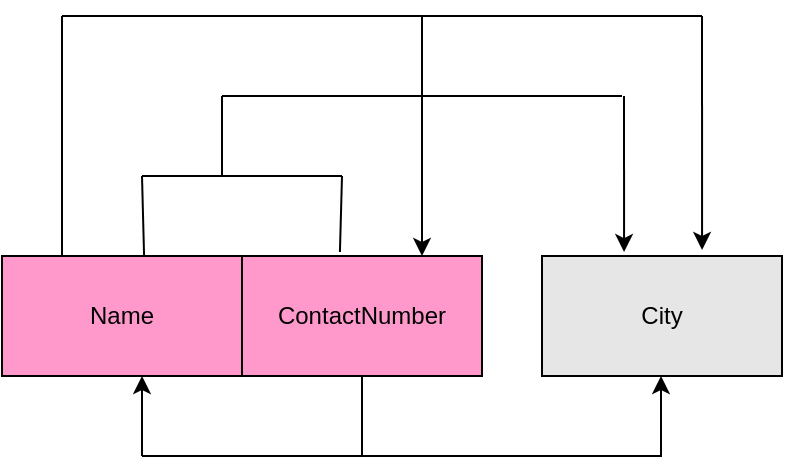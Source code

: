 <mxfile version="18.0.6" type="device"><diagram id="UaDhGWoWlZrWtzk4p_6A" name="Page-1"><mxGraphModel dx="1422" dy="865" grid="1" gridSize="10" guides="1" tooltips="1" connect="1" arrows="1" fold="1" page="1" pageScale="1" pageWidth="850" pageHeight="1100" math="0" shadow="0"><root><mxCell id="0"/><mxCell id="1" parent="0"/><mxCell id="df0EJWSPSksaHU9C0sBR-1" value="Name" style="rounded=0;whiteSpace=wrap;html=1;fillColor=#FF99CC;" vertex="1" parent="1"><mxGeometry x="10" y="360" width="120" height="60" as="geometry"/></mxCell><mxCell id="df0EJWSPSksaHU9C0sBR-2" value="ContactNumber" style="rounded=0;whiteSpace=wrap;html=1;fillColor=#FF99CC;" vertex="1" parent="1"><mxGeometry x="130" y="360" width="120" height="60" as="geometry"/></mxCell><mxCell id="df0EJWSPSksaHU9C0sBR-3" value="City" style="rounded=0;whiteSpace=wrap;html=1;fillColor=#E6E6E6;" vertex="1" parent="1"><mxGeometry x="280" y="360" width="120" height="60" as="geometry"/></mxCell><mxCell id="df0EJWSPSksaHU9C0sBR-7" value="" style="endArrow=none;html=1;rounded=0;exitX=0.25;exitY=0;exitDx=0;exitDy=0;" edge="1" parent="1" source="df0EJWSPSksaHU9C0sBR-1"><mxGeometry width="50" height="50" relative="1" as="geometry"><mxPoint x="460" y="370" as="sourcePoint"/><mxPoint x="40" y="240" as="targetPoint"/></mxGeometry></mxCell><mxCell id="df0EJWSPSksaHU9C0sBR-8" value="" style="endArrow=none;html=1;rounded=0;" edge="1" parent="1"><mxGeometry width="50" height="50" relative="1" as="geometry"><mxPoint x="80" y="320" as="sourcePoint"/><mxPoint x="180" y="320" as="targetPoint"/></mxGeometry></mxCell><mxCell id="df0EJWSPSksaHU9C0sBR-9" value="" style="endArrow=none;html=1;rounded=0;" edge="1" parent="1"><mxGeometry width="50" height="50" relative="1" as="geometry"><mxPoint x="120" y="280" as="sourcePoint"/><mxPoint x="320" y="280" as="targetPoint"/></mxGeometry></mxCell><mxCell id="df0EJWSPSksaHU9C0sBR-10" value="" style="endArrow=none;html=1;rounded=0;" edge="1" parent="1"><mxGeometry width="50" height="50" relative="1" as="geometry"><mxPoint x="40" y="240" as="sourcePoint"/><mxPoint x="360" y="240" as="targetPoint"/></mxGeometry></mxCell><mxCell id="df0EJWSPSksaHU9C0sBR-11" value="" style="endArrow=classic;html=1;rounded=0;entryX=0.667;entryY=-0.05;entryDx=0;entryDy=0;entryPerimeter=0;" edge="1" parent="1" target="df0EJWSPSksaHU9C0sBR-3"><mxGeometry width="50" height="50" relative="1" as="geometry"><mxPoint x="360" y="240" as="sourcePoint"/><mxPoint x="510" y="320" as="targetPoint"/></mxGeometry></mxCell><mxCell id="df0EJWSPSksaHU9C0sBR-12" value="" style="endArrow=classic;html=1;rounded=0;entryX=0.342;entryY=-0.033;entryDx=0;entryDy=0;entryPerimeter=0;" edge="1" parent="1" target="df0EJWSPSksaHU9C0sBR-3"><mxGeometry width="50" height="50" relative="1" as="geometry"><mxPoint x="321" y="280" as="sourcePoint"/><mxPoint x="510" y="320" as="targetPoint"/></mxGeometry></mxCell><mxCell id="df0EJWSPSksaHU9C0sBR-17" value="" style="endArrow=none;html=1;rounded=0;" edge="1" parent="1"><mxGeometry width="50" height="50" relative="1" as="geometry"><mxPoint x="120" y="320" as="sourcePoint"/><mxPoint x="120" y="280" as="targetPoint"/></mxGeometry></mxCell><mxCell id="df0EJWSPSksaHU9C0sBR-18" value="" style="endArrow=classic;html=1;rounded=0;entryX=0.75;entryY=0;entryDx=0;entryDy=0;" edge="1" parent="1" target="df0EJWSPSksaHU9C0sBR-2"><mxGeometry width="50" height="50" relative="1" as="geometry"><mxPoint x="220" y="240" as="sourcePoint"/><mxPoint x="510" y="320" as="targetPoint"/></mxGeometry></mxCell><mxCell id="df0EJWSPSksaHU9C0sBR-20" value="" style="endArrow=none;html=1;rounded=0;exitX=0.408;exitY=-0.033;exitDx=0;exitDy=0;exitPerimeter=0;" edge="1" parent="1" source="df0EJWSPSksaHU9C0sBR-2"><mxGeometry width="50" height="50" relative="1" as="geometry"><mxPoint x="460" y="370" as="sourcePoint"/><mxPoint x="180" y="320" as="targetPoint"/></mxGeometry></mxCell><mxCell id="df0EJWSPSksaHU9C0sBR-22" value="" style="endArrow=none;html=1;rounded=0;exitX=0.5;exitY=1;exitDx=0;exitDy=0;" edge="1" parent="1" source="df0EJWSPSksaHU9C0sBR-2"><mxGeometry width="50" height="50" relative="1" as="geometry"><mxPoint x="460" y="370" as="sourcePoint"/><mxPoint x="190" y="460" as="targetPoint"/></mxGeometry></mxCell><mxCell id="df0EJWSPSksaHU9C0sBR-23" value="" style="endArrow=classic;html=1;rounded=0;" edge="1" parent="1"><mxGeometry width="50" height="50" relative="1" as="geometry"><mxPoint x="80" y="460" as="sourcePoint"/><mxPoint x="80" y="420" as="targetPoint"/></mxGeometry></mxCell><mxCell id="df0EJWSPSksaHU9C0sBR-24" value="" style="endArrow=none;html=1;rounded=0;" edge="1" parent="1"><mxGeometry width="50" height="50" relative="1" as="geometry"><mxPoint x="80" y="460" as="sourcePoint"/><mxPoint x="340" y="460" as="targetPoint"/></mxGeometry></mxCell><mxCell id="df0EJWSPSksaHU9C0sBR-25" value="" style="endArrow=classic;html=1;rounded=0;entryX=0.25;entryY=1;entryDx=0;entryDy=0;" edge="1" parent="1"><mxGeometry width="50" height="50" relative="1" as="geometry"><mxPoint x="339.5" y="460" as="sourcePoint"/><mxPoint x="339.5" y="420" as="targetPoint"/></mxGeometry></mxCell><mxCell id="df0EJWSPSksaHU9C0sBR-36" value="" style="endArrow=none;html=1;rounded=0;exitX=0.592;exitY=0;exitDx=0;exitDy=0;exitPerimeter=0;" edge="1" parent="1" source="df0EJWSPSksaHU9C0sBR-1"><mxGeometry width="50" height="50" relative="1" as="geometry"><mxPoint x="460" y="370" as="sourcePoint"/><mxPoint x="80" y="320" as="targetPoint"/></mxGeometry></mxCell></root></mxGraphModel></diagram></mxfile>